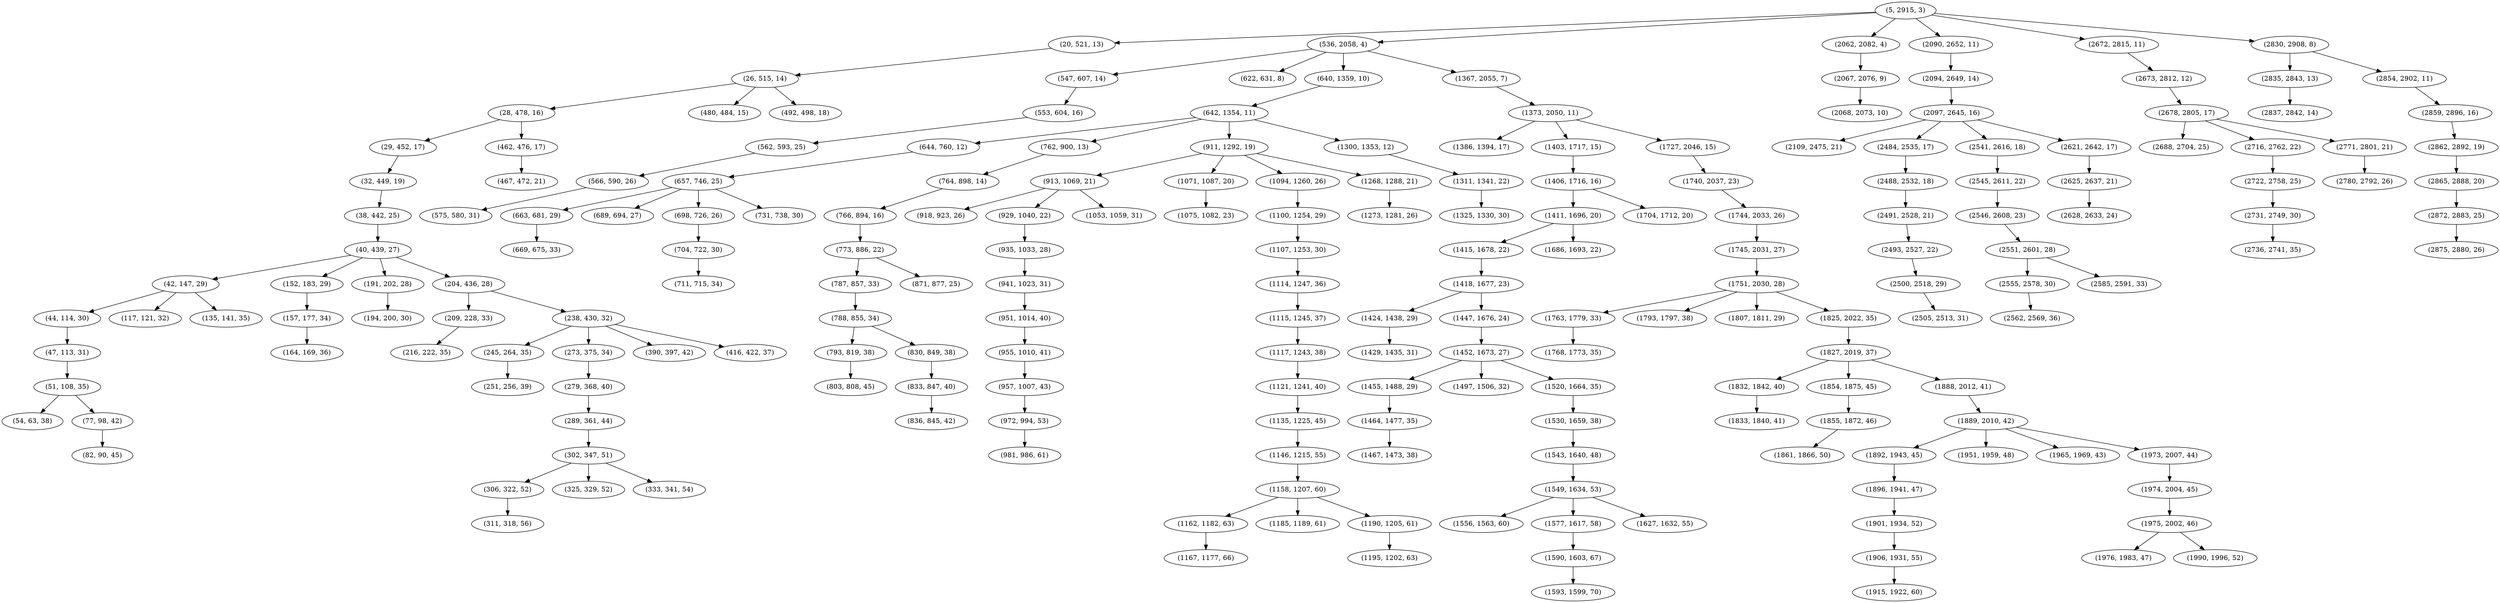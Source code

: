 digraph tree {
    "(5, 2915, 3)";
    "(20, 521, 13)";
    "(26, 515, 14)";
    "(28, 478, 16)";
    "(29, 452, 17)";
    "(32, 449, 19)";
    "(38, 442, 25)";
    "(40, 439, 27)";
    "(42, 147, 29)";
    "(44, 114, 30)";
    "(47, 113, 31)";
    "(51, 108, 35)";
    "(54, 63, 38)";
    "(77, 98, 42)";
    "(82, 90, 45)";
    "(117, 121, 32)";
    "(135, 141, 35)";
    "(152, 183, 29)";
    "(157, 177, 34)";
    "(164, 169, 36)";
    "(191, 202, 28)";
    "(194, 200, 30)";
    "(204, 436, 28)";
    "(209, 228, 33)";
    "(216, 222, 35)";
    "(238, 430, 32)";
    "(245, 264, 35)";
    "(251, 256, 39)";
    "(273, 375, 34)";
    "(279, 368, 40)";
    "(289, 361, 44)";
    "(302, 347, 51)";
    "(306, 322, 52)";
    "(311, 318, 56)";
    "(325, 329, 52)";
    "(333, 341, 54)";
    "(390, 397, 42)";
    "(416, 422, 37)";
    "(462, 476, 17)";
    "(467, 472, 21)";
    "(480, 484, 15)";
    "(492, 498, 18)";
    "(536, 2058, 4)";
    "(547, 607, 14)";
    "(553, 604, 16)";
    "(562, 593, 25)";
    "(566, 590, 26)";
    "(575, 580, 31)";
    "(622, 631, 8)";
    "(640, 1359, 10)";
    "(642, 1354, 11)";
    "(644, 760, 12)";
    "(657, 746, 25)";
    "(663, 681, 29)";
    "(669, 675, 33)";
    "(689, 694, 27)";
    "(698, 726, 26)";
    "(704, 722, 30)";
    "(711, 715, 34)";
    "(731, 738, 30)";
    "(762, 900, 13)";
    "(764, 898, 14)";
    "(766, 894, 16)";
    "(773, 886, 22)";
    "(787, 857, 33)";
    "(788, 855, 34)";
    "(793, 819, 38)";
    "(803, 808, 45)";
    "(830, 849, 38)";
    "(833, 847, 40)";
    "(836, 845, 42)";
    "(871, 877, 25)";
    "(911, 1292, 19)";
    "(913, 1069, 21)";
    "(918, 923, 26)";
    "(929, 1040, 22)";
    "(935, 1033, 28)";
    "(941, 1023, 31)";
    "(951, 1014, 40)";
    "(955, 1010, 41)";
    "(957, 1007, 43)";
    "(972, 994, 53)";
    "(981, 986, 61)";
    "(1053, 1059, 31)";
    "(1071, 1087, 20)";
    "(1075, 1082, 23)";
    "(1094, 1260, 26)";
    "(1100, 1254, 29)";
    "(1107, 1253, 30)";
    "(1114, 1247, 36)";
    "(1115, 1245, 37)";
    "(1117, 1243, 38)";
    "(1121, 1241, 40)";
    "(1135, 1225, 45)";
    "(1146, 1215, 55)";
    "(1158, 1207, 60)";
    "(1162, 1182, 63)";
    "(1167, 1177, 66)";
    "(1185, 1189, 61)";
    "(1190, 1205, 61)";
    "(1195, 1202, 63)";
    "(1268, 1288, 21)";
    "(1273, 1281, 26)";
    "(1300, 1353, 12)";
    "(1311, 1341, 22)";
    "(1325, 1330, 30)";
    "(1367, 2055, 7)";
    "(1373, 2050, 11)";
    "(1386, 1394, 17)";
    "(1403, 1717, 15)";
    "(1406, 1716, 16)";
    "(1411, 1696, 20)";
    "(1415, 1678, 22)";
    "(1418, 1677, 23)";
    "(1424, 1438, 29)";
    "(1429, 1435, 31)";
    "(1447, 1676, 24)";
    "(1452, 1673, 27)";
    "(1455, 1488, 29)";
    "(1464, 1477, 35)";
    "(1467, 1473, 38)";
    "(1497, 1506, 32)";
    "(1520, 1664, 35)";
    "(1530, 1659, 38)";
    "(1543, 1640, 48)";
    "(1549, 1634, 53)";
    "(1556, 1563, 60)";
    "(1577, 1617, 58)";
    "(1590, 1603, 67)";
    "(1593, 1599, 70)";
    "(1627, 1632, 55)";
    "(1686, 1693, 22)";
    "(1704, 1712, 20)";
    "(1727, 2046, 15)";
    "(1740, 2037, 23)";
    "(1744, 2033, 26)";
    "(1745, 2031, 27)";
    "(1751, 2030, 28)";
    "(1763, 1779, 33)";
    "(1768, 1773, 35)";
    "(1793, 1797, 38)";
    "(1807, 1811, 29)";
    "(1825, 2022, 35)";
    "(1827, 2019, 37)";
    "(1832, 1842, 40)";
    "(1833, 1840, 41)";
    "(1854, 1875, 45)";
    "(1855, 1872, 46)";
    "(1861, 1866, 50)";
    "(1888, 2012, 41)";
    "(1889, 2010, 42)";
    "(1892, 1943, 45)";
    "(1896, 1941, 47)";
    "(1901, 1934, 52)";
    "(1906, 1931, 55)";
    "(1915, 1922, 60)";
    "(1951, 1959, 48)";
    "(1965, 1969, 43)";
    "(1973, 2007, 44)";
    "(1974, 2004, 45)";
    "(1975, 2002, 46)";
    "(1976, 1983, 47)";
    "(1990, 1996, 52)";
    "(2062, 2082, 4)";
    "(2067, 2076, 9)";
    "(2068, 2073, 10)";
    "(2090, 2652, 11)";
    "(2094, 2649, 14)";
    "(2097, 2645, 16)";
    "(2109, 2475, 21)";
    "(2484, 2535, 17)";
    "(2488, 2532, 18)";
    "(2491, 2528, 21)";
    "(2493, 2527, 22)";
    "(2500, 2518, 29)";
    "(2505, 2513, 31)";
    "(2541, 2616, 18)";
    "(2545, 2611, 22)";
    "(2546, 2608, 23)";
    "(2551, 2601, 28)";
    "(2555, 2578, 30)";
    "(2562, 2569, 36)";
    "(2585, 2591, 33)";
    "(2621, 2642, 17)";
    "(2625, 2637, 21)";
    "(2628, 2633, 24)";
    "(2672, 2815, 11)";
    "(2673, 2812, 12)";
    "(2678, 2805, 17)";
    "(2688, 2704, 25)";
    "(2716, 2762, 22)";
    "(2722, 2758, 25)";
    "(2731, 2749, 30)";
    "(2736, 2741, 35)";
    "(2771, 2801, 21)";
    "(2780, 2792, 26)";
    "(2830, 2908, 8)";
    "(2835, 2843, 13)";
    "(2837, 2842, 14)";
    "(2854, 2902, 11)";
    "(2859, 2896, 16)";
    "(2862, 2892, 19)";
    "(2865, 2888, 20)";
    "(2872, 2883, 25)";
    "(2875, 2880, 26)";
    "(5, 2915, 3)" -> "(20, 521, 13)";
    "(5, 2915, 3)" -> "(536, 2058, 4)";
    "(5, 2915, 3)" -> "(2062, 2082, 4)";
    "(5, 2915, 3)" -> "(2090, 2652, 11)";
    "(5, 2915, 3)" -> "(2672, 2815, 11)";
    "(5, 2915, 3)" -> "(2830, 2908, 8)";
    "(20, 521, 13)" -> "(26, 515, 14)";
    "(26, 515, 14)" -> "(28, 478, 16)";
    "(26, 515, 14)" -> "(480, 484, 15)";
    "(26, 515, 14)" -> "(492, 498, 18)";
    "(28, 478, 16)" -> "(29, 452, 17)";
    "(28, 478, 16)" -> "(462, 476, 17)";
    "(29, 452, 17)" -> "(32, 449, 19)";
    "(32, 449, 19)" -> "(38, 442, 25)";
    "(38, 442, 25)" -> "(40, 439, 27)";
    "(40, 439, 27)" -> "(42, 147, 29)";
    "(40, 439, 27)" -> "(152, 183, 29)";
    "(40, 439, 27)" -> "(191, 202, 28)";
    "(40, 439, 27)" -> "(204, 436, 28)";
    "(42, 147, 29)" -> "(44, 114, 30)";
    "(42, 147, 29)" -> "(117, 121, 32)";
    "(42, 147, 29)" -> "(135, 141, 35)";
    "(44, 114, 30)" -> "(47, 113, 31)";
    "(47, 113, 31)" -> "(51, 108, 35)";
    "(51, 108, 35)" -> "(54, 63, 38)";
    "(51, 108, 35)" -> "(77, 98, 42)";
    "(77, 98, 42)" -> "(82, 90, 45)";
    "(152, 183, 29)" -> "(157, 177, 34)";
    "(157, 177, 34)" -> "(164, 169, 36)";
    "(191, 202, 28)" -> "(194, 200, 30)";
    "(204, 436, 28)" -> "(209, 228, 33)";
    "(204, 436, 28)" -> "(238, 430, 32)";
    "(209, 228, 33)" -> "(216, 222, 35)";
    "(238, 430, 32)" -> "(245, 264, 35)";
    "(238, 430, 32)" -> "(273, 375, 34)";
    "(238, 430, 32)" -> "(390, 397, 42)";
    "(238, 430, 32)" -> "(416, 422, 37)";
    "(245, 264, 35)" -> "(251, 256, 39)";
    "(273, 375, 34)" -> "(279, 368, 40)";
    "(279, 368, 40)" -> "(289, 361, 44)";
    "(289, 361, 44)" -> "(302, 347, 51)";
    "(302, 347, 51)" -> "(306, 322, 52)";
    "(302, 347, 51)" -> "(325, 329, 52)";
    "(302, 347, 51)" -> "(333, 341, 54)";
    "(306, 322, 52)" -> "(311, 318, 56)";
    "(462, 476, 17)" -> "(467, 472, 21)";
    "(536, 2058, 4)" -> "(547, 607, 14)";
    "(536, 2058, 4)" -> "(622, 631, 8)";
    "(536, 2058, 4)" -> "(640, 1359, 10)";
    "(536, 2058, 4)" -> "(1367, 2055, 7)";
    "(547, 607, 14)" -> "(553, 604, 16)";
    "(553, 604, 16)" -> "(562, 593, 25)";
    "(562, 593, 25)" -> "(566, 590, 26)";
    "(566, 590, 26)" -> "(575, 580, 31)";
    "(640, 1359, 10)" -> "(642, 1354, 11)";
    "(642, 1354, 11)" -> "(644, 760, 12)";
    "(642, 1354, 11)" -> "(762, 900, 13)";
    "(642, 1354, 11)" -> "(911, 1292, 19)";
    "(642, 1354, 11)" -> "(1300, 1353, 12)";
    "(644, 760, 12)" -> "(657, 746, 25)";
    "(657, 746, 25)" -> "(663, 681, 29)";
    "(657, 746, 25)" -> "(689, 694, 27)";
    "(657, 746, 25)" -> "(698, 726, 26)";
    "(657, 746, 25)" -> "(731, 738, 30)";
    "(663, 681, 29)" -> "(669, 675, 33)";
    "(698, 726, 26)" -> "(704, 722, 30)";
    "(704, 722, 30)" -> "(711, 715, 34)";
    "(762, 900, 13)" -> "(764, 898, 14)";
    "(764, 898, 14)" -> "(766, 894, 16)";
    "(766, 894, 16)" -> "(773, 886, 22)";
    "(773, 886, 22)" -> "(787, 857, 33)";
    "(773, 886, 22)" -> "(871, 877, 25)";
    "(787, 857, 33)" -> "(788, 855, 34)";
    "(788, 855, 34)" -> "(793, 819, 38)";
    "(788, 855, 34)" -> "(830, 849, 38)";
    "(793, 819, 38)" -> "(803, 808, 45)";
    "(830, 849, 38)" -> "(833, 847, 40)";
    "(833, 847, 40)" -> "(836, 845, 42)";
    "(911, 1292, 19)" -> "(913, 1069, 21)";
    "(911, 1292, 19)" -> "(1071, 1087, 20)";
    "(911, 1292, 19)" -> "(1094, 1260, 26)";
    "(911, 1292, 19)" -> "(1268, 1288, 21)";
    "(913, 1069, 21)" -> "(918, 923, 26)";
    "(913, 1069, 21)" -> "(929, 1040, 22)";
    "(913, 1069, 21)" -> "(1053, 1059, 31)";
    "(929, 1040, 22)" -> "(935, 1033, 28)";
    "(935, 1033, 28)" -> "(941, 1023, 31)";
    "(941, 1023, 31)" -> "(951, 1014, 40)";
    "(951, 1014, 40)" -> "(955, 1010, 41)";
    "(955, 1010, 41)" -> "(957, 1007, 43)";
    "(957, 1007, 43)" -> "(972, 994, 53)";
    "(972, 994, 53)" -> "(981, 986, 61)";
    "(1071, 1087, 20)" -> "(1075, 1082, 23)";
    "(1094, 1260, 26)" -> "(1100, 1254, 29)";
    "(1100, 1254, 29)" -> "(1107, 1253, 30)";
    "(1107, 1253, 30)" -> "(1114, 1247, 36)";
    "(1114, 1247, 36)" -> "(1115, 1245, 37)";
    "(1115, 1245, 37)" -> "(1117, 1243, 38)";
    "(1117, 1243, 38)" -> "(1121, 1241, 40)";
    "(1121, 1241, 40)" -> "(1135, 1225, 45)";
    "(1135, 1225, 45)" -> "(1146, 1215, 55)";
    "(1146, 1215, 55)" -> "(1158, 1207, 60)";
    "(1158, 1207, 60)" -> "(1162, 1182, 63)";
    "(1158, 1207, 60)" -> "(1185, 1189, 61)";
    "(1158, 1207, 60)" -> "(1190, 1205, 61)";
    "(1162, 1182, 63)" -> "(1167, 1177, 66)";
    "(1190, 1205, 61)" -> "(1195, 1202, 63)";
    "(1268, 1288, 21)" -> "(1273, 1281, 26)";
    "(1300, 1353, 12)" -> "(1311, 1341, 22)";
    "(1311, 1341, 22)" -> "(1325, 1330, 30)";
    "(1367, 2055, 7)" -> "(1373, 2050, 11)";
    "(1373, 2050, 11)" -> "(1386, 1394, 17)";
    "(1373, 2050, 11)" -> "(1403, 1717, 15)";
    "(1373, 2050, 11)" -> "(1727, 2046, 15)";
    "(1403, 1717, 15)" -> "(1406, 1716, 16)";
    "(1406, 1716, 16)" -> "(1411, 1696, 20)";
    "(1406, 1716, 16)" -> "(1704, 1712, 20)";
    "(1411, 1696, 20)" -> "(1415, 1678, 22)";
    "(1411, 1696, 20)" -> "(1686, 1693, 22)";
    "(1415, 1678, 22)" -> "(1418, 1677, 23)";
    "(1418, 1677, 23)" -> "(1424, 1438, 29)";
    "(1418, 1677, 23)" -> "(1447, 1676, 24)";
    "(1424, 1438, 29)" -> "(1429, 1435, 31)";
    "(1447, 1676, 24)" -> "(1452, 1673, 27)";
    "(1452, 1673, 27)" -> "(1455, 1488, 29)";
    "(1452, 1673, 27)" -> "(1497, 1506, 32)";
    "(1452, 1673, 27)" -> "(1520, 1664, 35)";
    "(1455, 1488, 29)" -> "(1464, 1477, 35)";
    "(1464, 1477, 35)" -> "(1467, 1473, 38)";
    "(1520, 1664, 35)" -> "(1530, 1659, 38)";
    "(1530, 1659, 38)" -> "(1543, 1640, 48)";
    "(1543, 1640, 48)" -> "(1549, 1634, 53)";
    "(1549, 1634, 53)" -> "(1556, 1563, 60)";
    "(1549, 1634, 53)" -> "(1577, 1617, 58)";
    "(1549, 1634, 53)" -> "(1627, 1632, 55)";
    "(1577, 1617, 58)" -> "(1590, 1603, 67)";
    "(1590, 1603, 67)" -> "(1593, 1599, 70)";
    "(1727, 2046, 15)" -> "(1740, 2037, 23)";
    "(1740, 2037, 23)" -> "(1744, 2033, 26)";
    "(1744, 2033, 26)" -> "(1745, 2031, 27)";
    "(1745, 2031, 27)" -> "(1751, 2030, 28)";
    "(1751, 2030, 28)" -> "(1763, 1779, 33)";
    "(1751, 2030, 28)" -> "(1793, 1797, 38)";
    "(1751, 2030, 28)" -> "(1807, 1811, 29)";
    "(1751, 2030, 28)" -> "(1825, 2022, 35)";
    "(1763, 1779, 33)" -> "(1768, 1773, 35)";
    "(1825, 2022, 35)" -> "(1827, 2019, 37)";
    "(1827, 2019, 37)" -> "(1832, 1842, 40)";
    "(1827, 2019, 37)" -> "(1854, 1875, 45)";
    "(1827, 2019, 37)" -> "(1888, 2012, 41)";
    "(1832, 1842, 40)" -> "(1833, 1840, 41)";
    "(1854, 1875, 45)" -> "(1855, 1872, 46)";
    "(1855, 1872, 46)" -> "(1861, 1866, 50)";
    "(1888, 2012, 41)" -> "(1889, 2010, 42)";
    "(1889, 2010, 42)" -> "(1892, 1943, 45)";
    "(1889, 2010, 42)" -> "(1951, 1959, 48)";
    "(1889, 2010, 42)" -> "(1965, 1969, 43)";
    "(1889, 2010, 42)" -> "(1973, 2007, 44)";
    "(1892, 1943, 45)" -> "(1896, 1941, 47)";
    "(1896, 1941, 47)" -> "(1901, 1934, 52)";
    "(1901, 1934, 52)" -> "(1906, 1931, 55)";
    "(1906, 1931, 55)" -> "(1915, 1922, 60)";
    "(1973, 2007, 44)" -> "(1974, 2004, 45)";
    "(1974, 2004, 45)" -> "(1975, 2002, 46)";
    "(1975, 2002, 46)" -> "(1976, 1983, 47)";
    "(1975, 2002, 46)" -> "(1990, 1996, 52)";
    "(2062, 2082, 4)" -> "(2067, 2076, 9)";
    "(2067, 2076, 9)" -> "(2068, 2073, 10)";
    "(2090, 2652, 11)" -> "(2094, 2649, 14)";
    "(2094, 2649, 14)" -> "(2097, 2645, 16)";
    "(2097, 2645, 16)" -> "(2109, 2475, 21)";
    "(2097, 2645, 16)" -> "(2484, 2535, 17)";
    "(2097, 2645, 16)" -> "(2541, 2616, 18)";
    "(2097, 2645, 16)" -> "(2621, 2642, 17)";
    "(2484, 2535, 17)" -> "(2488, 2532, 18)";
    "(2488, 2532, 18)" -> "(2491, 2528, 21)";
    "(2491, 2528, 21)" -> "(2493, 2527, 22)";
    "(2493, 2527, 22)" -> "(2500, 2518, 29)";
    "(2500, 2518, 29)" -> "(2505, 2513, 31)";
    "(2541, 2616, 18)" -> "(2545, 2611, 22)";
    "(2545, 2611, 22)" -> "(2546, 2608, 23)";
    "(2546, 2608, 23)" -> "(2551, 2601, 28)";
    "(2551, 2601, 28)" -> "(2555, 2578, 30)";
    "(2551, 2601, 28)" -> "(2585, 2591, 33)";
    "(2555, 2578, 30)" -> "(2562, 2569, 36)";
    "(2621, 2642, 17)" -> "(2625, 2637, 21)";
    "(2625, 2637, 21)" -> "(2628, 2633, 24)";
    "(2672, 2815, 11)" -> "(2673, 2812, 12)";
    "(2673, 2812, 12)" -> "(2678, 2805, 17)";
    "(2678, 2805, 17)" -> "(2688, 2704, 25)";
    "(2678, 2805, 17)" -> "(2716, 2762, 22)";
    "(2678, 2805, 17)" -> "(2771, 2801, 21)";
    "(2716, 2762, 22)" -> "(2722, 2758, 25)";
    "(2722, 2758, 25)" -> "(2731, 2749, 30)";
    "(2731, 2749, 30)" -> "(2736, 2741, 35)";
    "(2771, 2801, 21)" -> "(2780, 2792, 26)";
    "(2830, 2908, 8)" -> "(2835, 2843, 13)";
    "(2830, 2908, 8)" -> "(2854, 2902, 11)";
    "(2835, 2843, 13)" -> "(2837, 2842, 14)";
    "(2854, 2902, 11)" -> "(2859, 2896, 16)";
    "(2859, 2896, 16)" -> "(2862, 2892, 19)";
    "(2862, 2892, 19)" -> "(2865, 2888, 20)";
    "(2865, 2888, 20)" -> "(2872, 2883, 25)";
    "(2872, 2883, 25)" -> "(2875, 2880, 26)";
}
